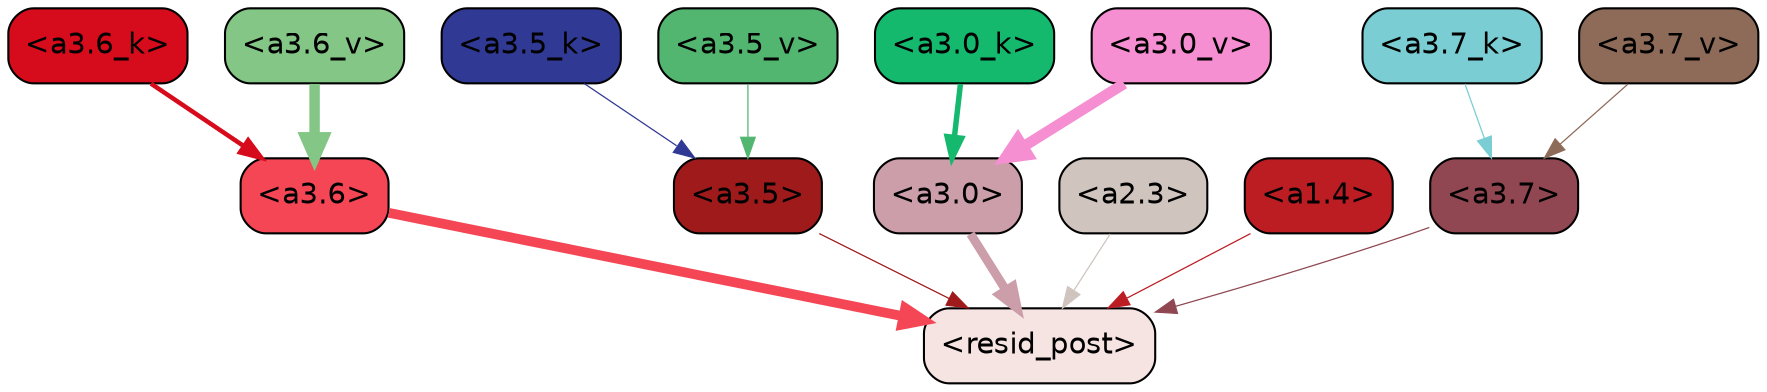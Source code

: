 strict digraph "" {
	graph [bgcolor=transparent,
		layout=dot,
		overlap=false,
		splines=true
	];
	"<a3.7>"	[color=black,
		fillcolor="#904751",
		fontname=Helvetica,
		shape=box,
		style="filled, rounded"];
	"<resid_post>"	[color=black,
		fillcolor="#f6e4e2",
		fontname=Helvetica,
		shape=box,
		style="filled, rounded"];
	"<a3.7>" -> "<resid_post>"	[color="#904751",
		penwidth=0.6];
	"<a3.6>"	[color=black,
		fillcolor="#f44655",
		fontname=Helvetica,
		shape=box,
		style="filled, rounded"];
	"<a3.6>" -> "<resid_post>"	[color="#f44655",
		penwidth=4.6696330308914185];
	"<a3.5>"	[color=black,
		fillcolor="#9f1a1b",
		fontname=Helvetica,
		shape=box,
		style="filled, rounded"];
	"<a3.5>" -> "<resid_post>"	[color="#9f1a1b",
		penwidth=0.6];
	"<a3.0>"	[color=black,
		fillcolor="#cb9eaa",
		fontname=Helvetica,
		shape=box,
		style="filled, rounded"];
	"<a3.0>" -> "<resid_post>"	[color="#cb9eaa",
		penwidth=4.282557368278503];
	"<a2.3>"	[color=black,
		fillcolor="#d0c4bf",
		fontname=Helvetica,
		shape=box,
		style="filled, rounded"];
	"<a2.3>" -> "<resid_post>"	[color="#d0c4bf",
		penwidth=0.6];
	"<a1.4>"	[color=black,
		fillcolor="#bc1d23",
		fontname=Helvetica,
		shape=box,
		style="filled, rounded"];
	"<a1.4>" -> "<resid_post>"	[color="#bc1d23",
		penwidth=0.6];
	"<a3.7_k>"	[color=black,
		fillcolor="#7aced3",
		fontname=Helvetica,
		shape=box,
		style="filled, rounded"];
	"<a3.7_k>" -> "<a3.7>"	[color="#7aced3",
		penwidth=0.6];
	"<a3.6_k>"	[color=black,
		fillcolor="#d60b1b",
		fontname=Helvetica,
		shape=box,
		style="filled, rounded"];
	"<a3.6_k>" -> "<a3.6>"	[color="#d60b1b",
		penwidth=2.174198240041733];
	"<a3.5_k>"	[color=black,
		fillcolor="#303994",
		fontname=Helvetica,
		shape=box,
		style="filled, rounded"];
	"<a3.5_k>" -> "<a3.5>"	[color="#303994",
		penwidth=0.6];
	"<a3.0_k>"	[color=black,
		fillcolor="#14b96e",
		fontname=Helvetica,
		shape=box,
		style="filled, rounded"];
	"<a3.0_k>" -> "<a3.0>"	[color="#14b96e",
		penwidth=2.6274144649505615];
	"<a3.7_v>"	[color=black,
		fillcolor="#8e6b58",
		fontname=Helvetica,
		shape=box,
		style="filled, rounded"];
	"<a3.7_v>" -> "<a3.7>"	[color="#8e6b58",
		penwidth=0.6];
	"<a3.6_v>"	[color=black,
		fillcolor="#83c685",
		fontname=Helvetica,
		shape=box,
		style="filled, rounded"];
	"<a3.6_v>" -> "<a3.6>"	[color="#83c685",
		penwidth=5.002329230308533];
	"<a3.5_v>"	[color=black,
		fillcolor="#53b670",
		fontname=Helvetica,
		shape=box,
		style="filled, rounded"];
	"<a3.5_v>" -> "<a3.5>"	[color="#53b670",
		penwidth=0.6];
	"<a3.0_v>"	[color=black,
		fillcolor="#f68ed2",
		fontname=Helvetica,
		shape=box,
		style="filled, rounded"];
	"<a3.0_v>" -> "<a3.0>"	[color="#f68ed2",
		penwidth=5.188832879066467];
}
